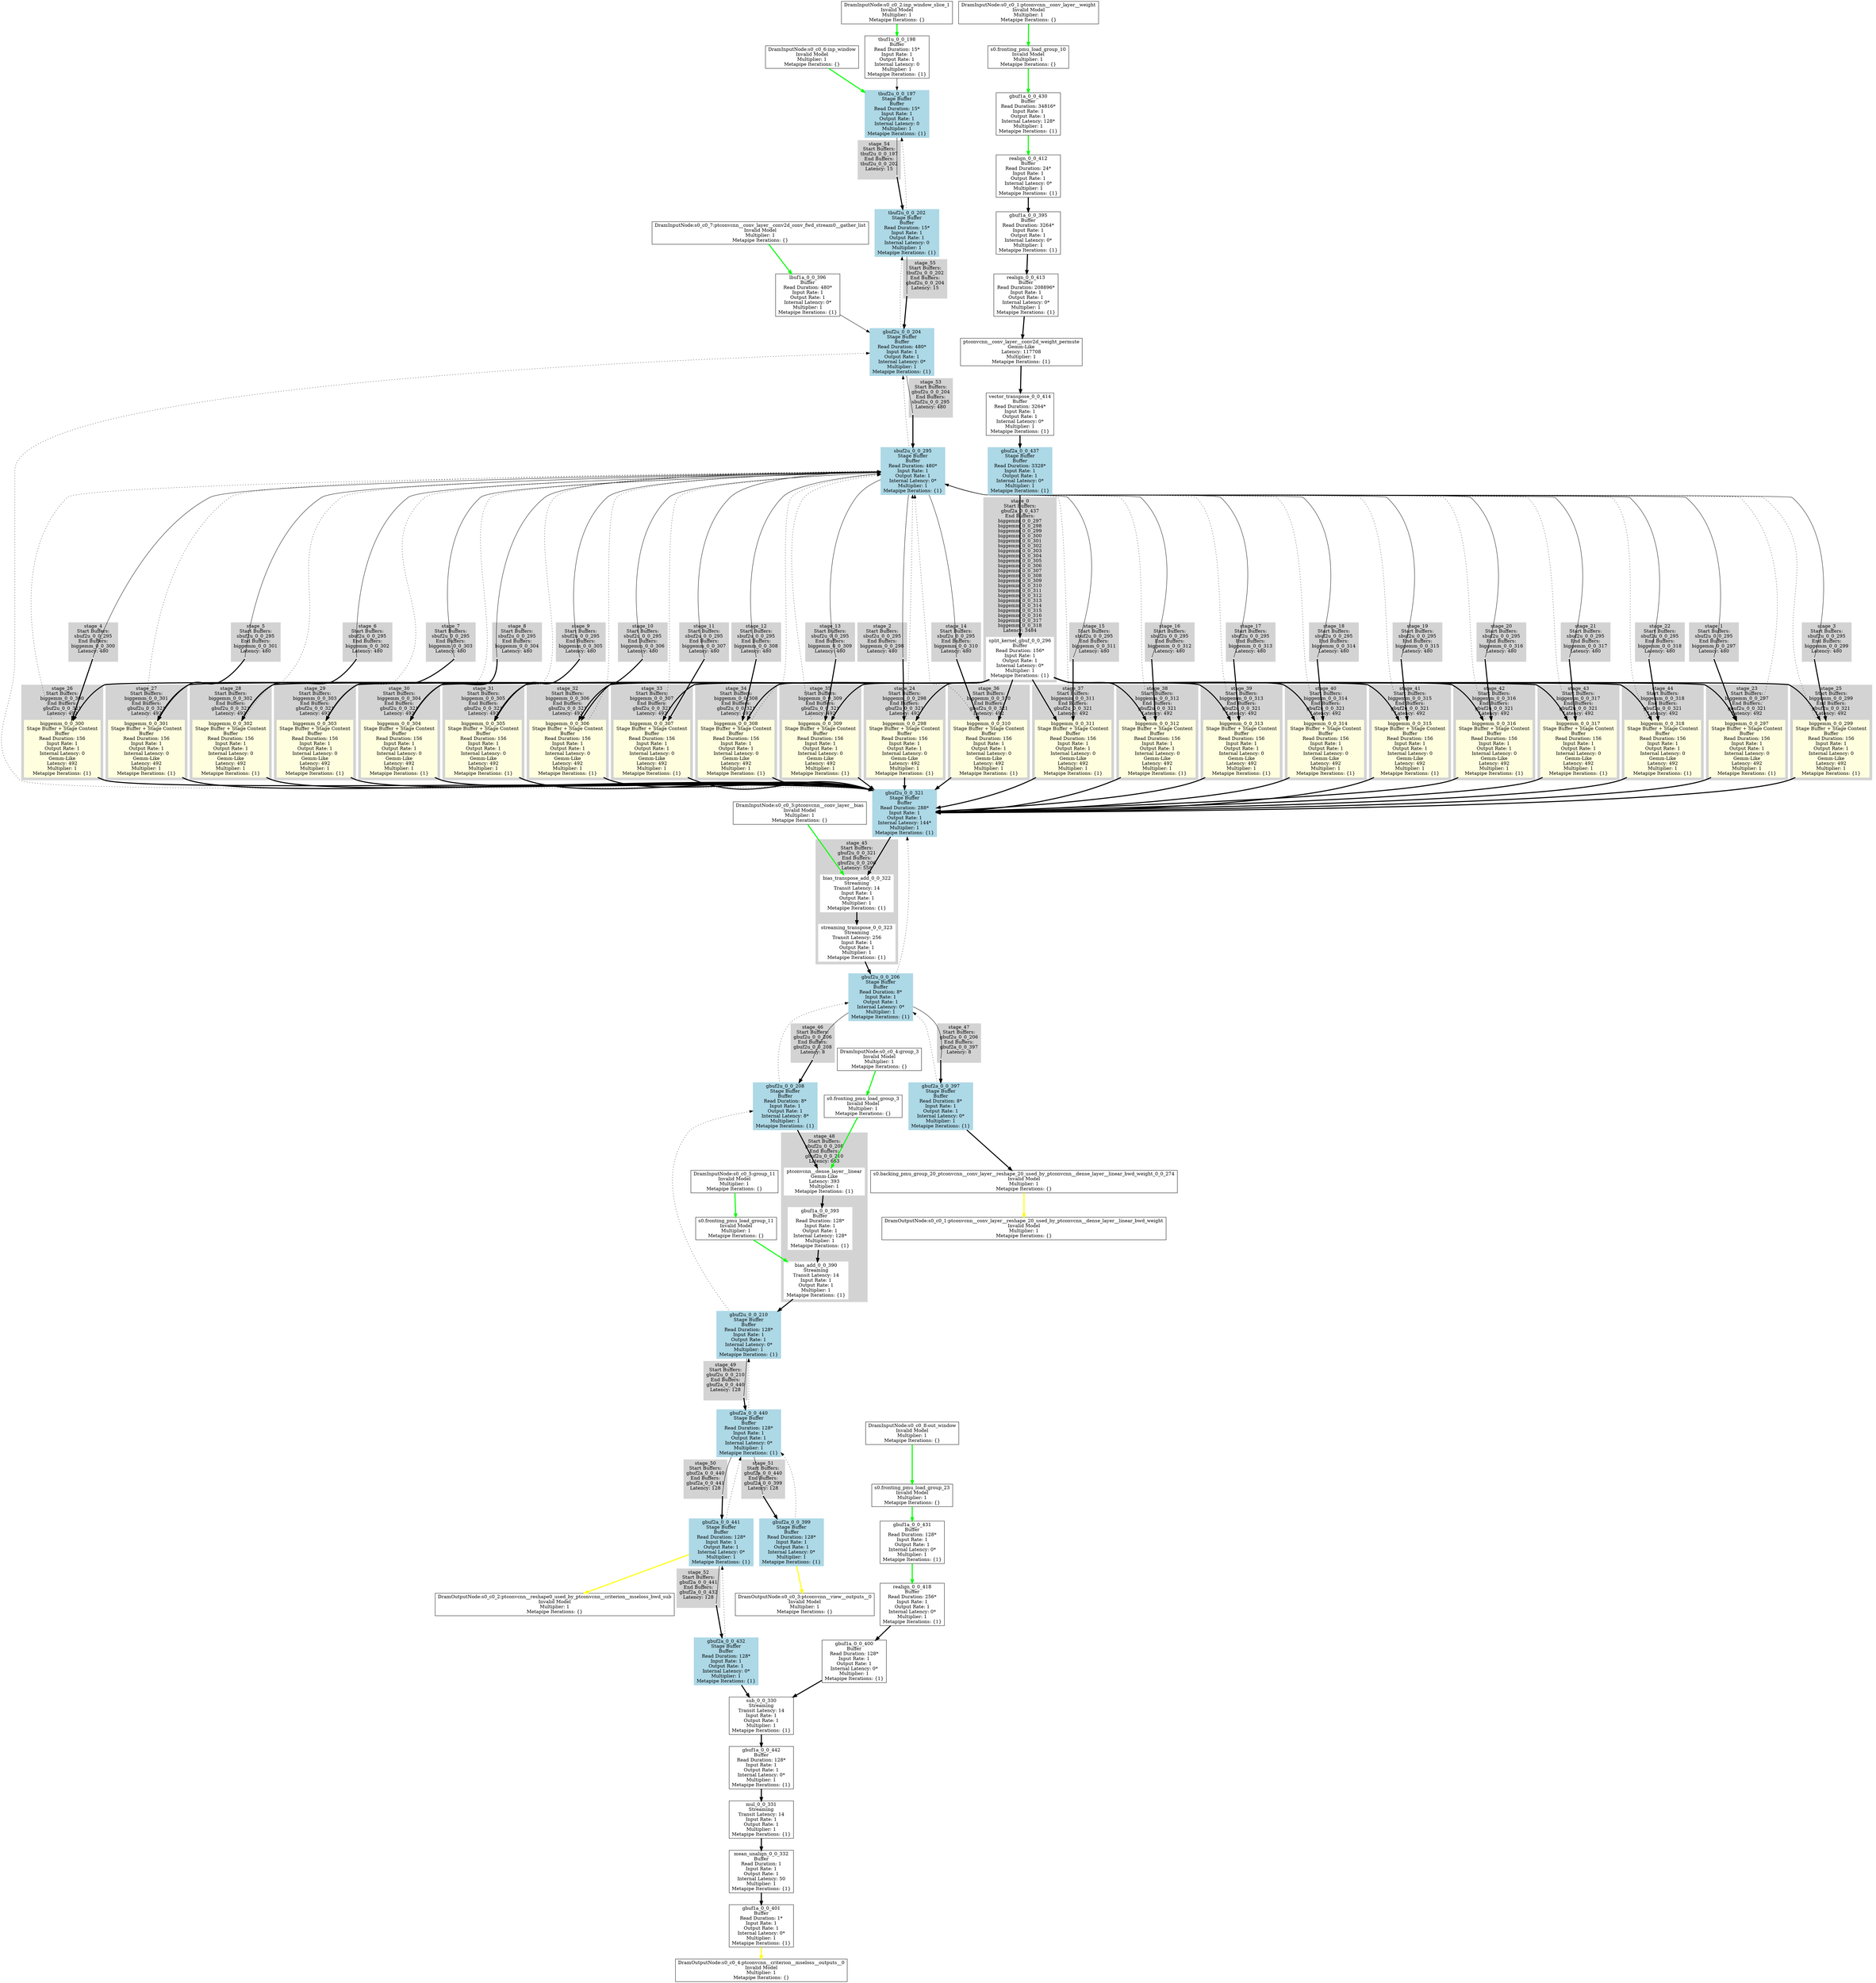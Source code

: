 digraph {
	node [shape=box]
	subgraph cluster_stage_0 {
		node [style=filled,color=white];
		style=filled;
		color=lightgrey;
		label = "stage_0&#xA;Start Buffers:&#xA;gbuf2a_0_0_437&#xA;End Buffers:&#xA;biggemm_0_0_297&#xA;biggemm_0_0_298&#xA;biggemm_0_0_299&#xA;biggemm_0_0_300&#xA;biggemm_0_0_301&#xA;biggemm_0_0_302&#xA;biggemm_0_0_303&#xA;biggemm_0_0_304&#xA;biggemm_0_0_305&#xA;biggemm_0_0_306&#xA;biggemm_0_0_307&#xA;biggemm_0_0_308&#xA;biggemm_0_0_309&#xA;biggemm_0_0_310&#xA;biggemm_0_0_311&#xA;biggemm_0_0_312&#xA;biggemm_0_0_313&#xA;biggemm_0_0_314&#xA;biggemm_0_0_315&#xA;biggemm_0_0_316&#xA;biggemm_0_0_317&#xA;biggemm_0_0_318&#xA;Latency: 3484";
		tooltip = "stage_0&#xA;Start Buffers:&#xA;gbuf2a_0_0_437&#xA;End Buffers:&#xA;biggemm_0_0_297&#xA;biggemm_0_0_298&#xA;biggemm_0_0_299&#xA;biggemm_0_0_300&#xA;biggemm_0_0_301&#xA;biggemm_0_0_302&#xA;biggemm_0_0_303&#xA;biggemm_0_0_304&#xA;biggemm_0_0_305&#xA;biggemm_0_0_306&#xA;biggemm_0_0_307&#xA;biggemm_0_0_308&#xA;biggemm_0_0_309&#xA;biggemm_0_0_310&#xA;biggemm_0_0_311&#xA;biggemm_0_0_312&#xA;biggemm_0_0_313&#xA;biggemm_0_0_314&#xA;biggemm_0_0_315&#xA;biggemm_0_0_316&#xA;biggemm_0_0_317&#xA;biggemm_0_0_318&#xA;Latency: 3484";
		7;
	}
	subgraph cluster_stage_1 {
		node [style=filled,color=white];
		style=filled;
		color=lightgrey;
		label = "stage_1&#xA;Start Buffers:&#xA;sbuf2u_0_0_295&#xA;End Buffers:&#xA;biggemm_0_0_297&#xA;Latency: 480";
		tooltip = "stage_1&#xA;Start Buffers:&#xA;sbuf2u_0_0_295&#xA;End Buffers:&#xA;biggemm_0_0_297&#xA;Latency: 480";
		75 [shape=point];
	}
	 "8"->"75" [arrowhead=none];
	subgraph cluster_stage_2 {
		node [style=filled,color=white];
		style=filled;
		color=lightgrey;
		label = "stage_2&#xA;Start Buffers:&#xA;sbuf2u_0_0_295&#xA;End Buffers:&#xA;biggemm_0_0_298&#xA;Latency: 480";
		tooltip = "stage_2&#xA;Start Buffers:&#xA;sbuf2u_0_0_295&#xA;End Buffers:&#xA;biggemm_0_0_298&#xA;Latency: 480";
		76 [shape=point];
	}
	 "8"->"76" [arrowhead=none];
	subgraph cluster_stage_3 {
		node [style=filled,color=white];
		style=filled;
		color=lightgrey;
		label = "stage_3&#xA;Start Buffers:&#xA;sbuf2u_0_0_295&#xA;End Buffers:&#xA;biggemm_0_0_299&#xA;Latency: 480";
		tooltip = "stage_3&#xA;Start Buffers:&#xA;sbuf2u_0_0_295&#xA;End Buffers:&#xA;biggemm_0_0_299&#xA;Latency: 480";
		77 [shape=point];
	}
	 "8"->"77" [arrowhead=none];
	subgraph cluster_stage_4 {
		node [style=filled,color=white];
		style=filled;
		color=lightgrey;
		label = "stage_4&#xA;Start Buffers:&#xA;sbuf2u_0_0_295&#xA;End Buffers:&#xA;biggemm_0_0_300&#xA;Latency: 480";
		tooltip = "stage_4&#xA;Start Buffers:&#xA;sbuf2u_0_0_295&#xA;End Buffers:&#xA;biggemm_0_0_300&#xA;Latency: 480";
		78 [shape=point];
	}
	 "8"->"78" [arrowhead=none];
	subgraph cluster_stage_5 {
		node [style=filled,color=white];
		style=filled;
		color=lightgrey;
		label = "stage_5&#xA;Start Buffers:&#xA;sbuf2u_0_0_295&#xA;End Buffers:&#xA;biggemm_0_0_301&#xA;Latency: 480";
		tooltip = "stage_5&#xA;Start Buffers:&#xA;sbuf2u_0_0_295&#xA;End Buffers:&#xA;biggemm_0_0_301&#xA;Latency: 480";
		79 [shape=point];
	}
	 "8"->"79" [arrowhead=none];
	subgraph cluster_stage_6 {
		node [style=filled,color=white];
		style=filled;
		color=lightgrey;
		label = "stage_6&#xA;Start Buffers:&#xA;sbuf2u_0_0_295&#xA;End Buffers:&#xA;biggemm_0_0_302&#xA;Latency: 480";
		tooltip = "stage_6&#xA;Start Buffers:&#xA;sbuf2u_0_0_295&#xA;End Buffers:&#xA;biggemm_0_0_302&#xA;Latency: 480";
		80 [shape=point];
	}
	 "8"->"80" [arrowhead=none];
	subgraph cluster_stage_7 {
		node [style=filled,color=white];
		style=filled;
		color=lightgrey;
		label = "stage_7&#xA;Start Buffers:&#xA;sbuf2u_0_0_295&#xA;End Buffers:&#xA;biggemm_0_0_303&#xA;Latency: 480";
		tooltip = "stage_7&#xA;Start Buffers:&#xA;sbuf2u_0_0_295&#xA;End Buffers:&#xA;biggemm_0_0_303&#xA;Latency: 480";
		81 [shape=point];
	}
	 "8"->"81" [arrowhead=none];
	subgraph cluster_stage_8 {
		node [style=filled,color=white];
		style=filled;
		color=lightgrey;
		label = "stage_8&#xA;Start Buffers:&#xA;sbuf2u_0_0_295&#xA;End Buffers:&#xA;biggemm_0_0_304&#xA;Latency: 480";
		tooltip = "stage_8&#xA;Start Buffers:&#xA;sbuf2u_0_0_295&#xA;End Buffers:&#xA;biggemm_0_0_304&#xA;Latency: 480";
		82 [shape=point];
	}
	 "8"->"82" [arrowhead=none];
	subgraph cluster_stage_9 {
		node [style=filled,color=white];
		style=filled;
		color=lightgrey;
		label = "stage_9&#xA;Start Buffers:&#xA;sbuf2u_0_0_295&#xA;End Buffers:&#xA;biggemm_0_0_305&#xA;Latency: 480";
		tooltip = "stage_9&#xA;Start Buffers:&#xA;sbuf2u_0_0_295&#xA;End Buffers:&#xA;biggemm_0_0_305&#xA;Latency: 480";
		83 [shape=point];
	}
	 "8"->"83" [arrowhead=none];
	subgraph cluster_stage_10 {
		node [style=filled,color=white];
		style=filled;
		color=lightgrey;
		label = "stage_10&#xA;Start Buffers:&#xA;sbuf2u_0_0_295&#xA;End Buffers:&#xA;biggemm_0_0_306&#xA;Latency: 480";
		tooltip = "stage_10&#xA;Start Buffers:&#xA;sbuf2u_0_0_295&#xA;End Buffers:&#xA;biggemm_0_0_306&#xA;Latency: 480";
		84 [shape=point];
	}
	 "8"->"84" [arrowhead=none];
	subgraph cluster_stage_11 {
		node [style=filled,color=white];
		style=filled;
		color=lightgrey;
		label = "stage_11&#xA;Start Buffers:&#xA;sbuf2u_0_0_295&#xA;End Buffers:&#xA;biggemm_0_0_307&#xA;Latency: 480";
		tooltip = "stage_11&#xA;Start Buffers:&#xA;sbuf2u_0_0_295&#xA;End Buffers:&#xA;biggemm_0_0_307&#xA;Latency: 480";
		85 [shape=point];
	}
	 "8"->"85" [arrowhead=none];
	subgraph cluster_stage_12 {
		node [style=filled,color=white];
		style=filled;
		color=lightgrey;
		label = "stage_12&#xA;Start Buffers:&#xA;sbuf2u_0_0_295&#xA;End Buffers:&#xA;biggemm_0_0_308&#xA;Latency: 480";
		tooltip = "stage_12&#xA;Start Buffers:&#xA;sbuf2u_0_0_295&#xA;End Buffers:&#xA;biggemm_0_0_308&#xA;Latency: 480";
		86 [shape=point];
	}
	 "8"->"86" [arrowhead=none];
	subgraph cluster_stage_13 {
		node [style=filled,color=white];
		style=filled;
		color=lightgrey;
		label = "stage_13&#xA;Start Buffers:&#xA;sbuf2u_0_0_295&#xA;End Buffers:&#xA;biggemm_0_0_309&#xA;Latency: 480";
		tooltip = "stage_13&#xA;Start Buffers:&#xA;sbuf2u_0_0_295&#xA;End Buffers:&#xA;biggemm_0_0_309&#xA;Latency: 480";
		87 [shape=point];
	}
	 "8"->"87" [arrowhead=none];
	subgraph cluster_stage_14 {
		node [style=filled,color=white];
		style=filled;
		color=lightgrey;
		label = "stage_14&#xA;Start Buffers:&#xA;sbuf2u_0_0_295&#xA;End Buffers:&#xA;biggemm_0_0_310&#xA;Latency: 480";
		tooltip = "stage_14&#xA;Start Buffers:&#xA;sbuf2u_0_0_295&#xA;End Buffers:&#xA;biggemm_0_0_310&#xA;Latency: 480";
		88 [shape=point];
	}
	 "8"->"88" [arrowhead=none];
	subgraph cluster_stage_15 {
		node [style=filled,color=white];
		style=filled;
		color=lightgrey;
		label = "stage_15&#xA;Start Buffers:&#xA;sbuf2u_0_0_295&#xA;End Buffers:&#xA;biggemm_0_0_311&#xA;Latency: 480";
		tooltip = "stage_15&#xA;Start Buffers:&#xA;sbuf2u_0_0_295&#xA;End Buffers:&#xA;biggemm_0_0_311&#xA;Latency: 480";
		89 [shape=point];
	}
	 "8"->"89" [arrowhead=none];
	subgraph cluster_stage_16 {
		node [style=filled,color=white];
		style=filled;
		color=lightgrey;
		label = "stage_16&#xA;Start Buffers:&#xA;sbuf2u_0_0_295&#xA;End Buffers:&#xA;biggemm_0_0_312&#xA;Latency: 480";
		tooltip = "stage_16&#xA;Start Buffers:&#xA;sbuf2u_0_0_295&#xA;End Buffers:&#xA;biggemm_0_0_312&#xA;Latency: 480";
		90 [shape=point];
	}
	 "8"->"90" [arrowhead=none];
	subgraph cluster_stage_17 {
		node [style=filled,color=white];
		style=filled;
		color=lightgrey;
		label = "stage_17&#xA;Start Buffers:&#xA;sbuf2u_0_0_295&#xA;End Buffers:&#xA;biggemm_0_0_313&#xA;Latency: 480";
		tooltip = "stage_17&#xA;Start Buffers:&#xA;sbuf2u_0_0_295&#xA;End Buffers:&#xA;biggemm_0_0_313&#xA;Latency: 480";
		91 [shape=point];
	}
	 "8"->"91" [arrowhead=none];
	subgraph cluster_stage_18 {
		node [style=filled,color=white];
		style=filled;
		color=lightgrey;
		label = "stage_18&#xA;Start Buffers:&#xA;sbuf2u_0_0_295&#xA;End Buffers:&#xA;biggemm_0_0_314&#xA;Latency: 480";
		tooltip = "stage_18&#xA;Start Buffers:&#xA;sbuf2u_0_0_295&#xA;End Buffers:&#xA;biggemm_0_0_314&#xA;Latency: 480";
		92 [shape=point];
	}
	 "8"->"92" [arrowhead=none];
	subgraph cluster_stage_19 {
		node [style=filled,color=white];
		style=filled;
		color=lightgrey;
		label = "stage_19&#xA;Start Buffers:&#xA;sbuf2u_0_0_295&#xA;End Buffers:&#xA;biggemm_0_0_315&#xA;Latency: 480";
		tooltip = "stage_19&#xA;Start Buffers:&#xA;sbuf2u_0_0_295&#xA;End Buffers:&#xA;biggemm_0_0_315&#xA;Latency: 480";
		93 [shape=point];
	}
	 "8"->"93" [arrowhead=none];
	subgraph cluster_stage_20 {
		node [style=filled,color=white];
		style=filled;
		color=lightgrey;
		label = "stage_20&#xA;Start Buffers:&#xA;sbuf2u_0_0_295&#xA;End Buffers:&#xA;biggemm_0_0_316&#xA;Latency: 480";
		tooltip = "stage_20&#xA;Start Buffers:&#xA;sbuf2u_0_0_295&#xA;End Buffers:&#xA;biggemm_0_0_316&#xA;Latency: 480";
		94 [shape=point];
	}
	 "8"->"94" [arrowhead=none];
	subgraph cluster_stage_21 {
		node [style=filled,color=white];
		style=filled;
		color=lightgrey;
		label = "stage_21&#xA;Start Buffers:&#xA;sbuf2u_0_0_295&#xA;End Buffers:&#xA;biggemm_0_0_317&#xA;Latency: 480";
		tooltip = "stage_21&#xA;Start Buffers:&#xA;sbuf2u_0_0_295&#xA;End Buffers:&#xA;biggemm_0_0_317&#xA;Latency: 480";
		95 [shape=point];
	}
	 "8"->"95" [arrowhead=none];
	subgraph cluster_stage_22 {
		node [style=filled,color=white];
		style=filled;
		color=lightgrey;
		label = "stage_22&#xA;Start Buffers:&#xA;sbuf2u_0_0_295&#xA;End Buffers:&#xA;biggemm_0_0_318&#xA;Latency: 480";
		tooltip = "stage_22&#xA;Start Buffers:&#xA;sbuf2u_0_0_295&#xA;End Buffers:&#xA;biggemm_0_0_318&#xA;Latency: 480";
		96 [shape=point];
	}
	 "8"->"96" [arrowhead=none];
	subgraph cluster_stage_23 {
		node [style=filled,color=white];
		style=filled;
		color=lightgrey;
		label = "stage_23&#xA;Start Buffers:&#xA;biggemm_0_0_297&#xA;End Buffers:&#xA;gbuf2u_0_0_321&#xA;Latency: 492";
		tooltip = "stage_23&#xA;Start Buffers:&#xA;biggemm_0_0_297&#xA;End Buffers:&#xA;gbuf2u_0_0_321&#xA;Latency: 492";
		9;
	}
	subgraph cluster_stage_24 {
		node [style=filled,color=white];
		style=filled;
		color=lightgrey;
		label = "stage_24&#xA;Start Buffers:&#xA;biggemm_0_0_298&#xA;End Buffers:&#xA;gbuf2u_0_0_321&#xA;Latency: 492";
		tooltip = "stage_24&#xA;Start Buffers:&#xA;biggemm_0_0_298&#xA;End Buffers:&#xA;gbuf2u_0_0_321&#xA;Latency: 492";
		10;
	}
	subgraph cluster_stage_25 {
		node [style=filled,color=white];
		style=filled;
		color=lightgrey;
		label = "stage_25&#xA;Start Buffers:&#xA;biggemm_0_0_299&#xA;End Buffers:&#xA;gbuf2u_0_0_321&#xA;Latency: 492";
		tooltip = "stage_25&#xA;Start Buffers:&#xA;biggemm_0_0_299&#xA;End Buffers:&#xA;gbuf2u_0_0_321&#xA;Latency: 492";
		11;
	}
	subgraph cluster_stage_26 {
		node [style=filled,color=white];
		style=filled;
		color=lightgrey;
		label = "stage_26&#xA;Start Buffers:&#xA;biggemm_0_0_300&#xA;End Buffers:&#xA;gbuf2u_0_0_321&#xA;Latency: 492";
		tooltip = "stage_26&#xA;Start Buffers:&#xA;biggemm_0_0_300&#xA;End Buffers:&#xA;gbuf2u_0_0_321&#xA;Latency: 492";
		12;
	}
	subgraph cluster_stage_27 {
		node [style=filled,color=white];
		style=filled;
		color=lightgrey;
		label = "stage_27&#xA;Start Buffers:&#xA;biggemm_0_0_301&#xA;End Buffers:&#xA;gbuf2u_0_0_321&#xA;Latency: 492";
		tooltip = "stage_27&#xA;Start Buffers:&#xA;biggemm_0_0_301&#xA;End Buffers:&#xA;gbuf2u_0_0_321&#xA;Latency: 492";
		13;
	}
	subgraph cluster_stage_28 {
		node [style=filled,color=white];
		style=filled;
		color=lightgrey;
		label = "stage_28&#xA;Start Buffers:&#xA;biggemm_0_0_302&#xA;End Buffers:&#xA;gbuf2u_0_0_321&#xA;Latency: 492";
		tooltip = "stage_28&#xA;Start Buffers:&#xA;biggemm_0_0_302&#xA;End Buffers:&#xA;gbuf2u_0_0_321&#xA;Latency: 492";
		14;
	}
	subgraph cluster_stage_29 {
		node [style=filled,color=white];
		style=filled;
		color=lightgrey;
		label = "stage_29&#xA;Start Buffers:&#xA;biggemm_0_0_303&#xA;End Buffers:&#xA;gbuf2u_0_0_321&#xA;Latency: 492";
		tooltip = "stage_29&#xA;Start Buffers:&#xA;biggemm_0_0_303&#xA;End Buffers:&#xA;gbuf2u_0_0_321&#xA;Latency: 492";
		15;
	}
	subgraph cluster_stage_30 {
		node [style=filled,color=white];
		style=filled;
		color=lightgrey;
		label = "stage_30&#xA;Start Buffers:&#xA;biggemm_0_0_304&#xA;End Buffers:&#xA;gbuf2u_0_0_321&#xA;Latency: 492";
		tooltip = "stage_30&#xA;Start Buffers:&#xA;biggemm_0_0_304&#xA;End Buffers:&#xA;gbuf2u_0_0_321&#xA;Latency: 492";
		16;
	}
	subgraph cluster_stage_31 {
		node [style=filled,color=white];
		style=filled;
		color=lightgrey;
		label = "stage_31&#xA;Start Buffers:&#xA;biggemm_0_0_305&#xA;End Buffers:&#xA;gbuf2u_0_0_321&#xA;Latency: 492";
		tooltip = "stage_31&#xA;Start Buffers:&#xA;biggemm_0_0_305&#xA;End Buffers:&#xA;gbuf2u_0_0_321&#xA;Latency: 492";
		17;
	}
	subgraph cluster_stage_32 {
		node [style=filled,color=white];
		style=filled;
		color=lightgrey;
		label = "stage_32&#xA;Start Buffers:&#xA;biggemm_0_0_306&#xA;End Buffers:&#xA;gbuf2u_0_0_321&#xA;Latency: 492";
		tooltip = "stage_32&#xA;Start Buffers:&#xA;biggemm_0_0_306&#xA;End Buffers:&#xA;gbuf2u_0_0_321&#xA;Latency: 492";
		18;
	}
	subgraph cluster_stage_33 {
		node [style=filled,color=white];
		style=filled;
		color=lightgrey;
		label = "stage_33&#xA;Start Buffers:&#xA;biggemm_0_0_307&#xA;End Buffers:&#xA;gbuf2u_0_0_321&#xA;Latency: 492";
		tooltip = "stage_33&#xA;Start Buffers:&#xA;biggemm_0_0_307&#xA;End Buffers:&#xA;gbuf2u_0_0_321&#xA;Latency: 492";
		19;
	}
	subgraph cluster_stage_34 {
		node [style=filled,color=white];
		style=filled;
		color=lightgrey;
		label = "stage_34&#xA;Start Buffers:&#xA;biggemm_0_0_308&#xA;End Buffers:&#xA;gbuf2u_0_0_321&#xA;Latency: 492";
		tooltip = "stage_34&#xA;Start Buffers:&#xA;biggemm_0_0_308&#xA;End Buffers:&#xA;gbuf2u_0_0_321&#xA;Latency: 492";
		20;
	}
	subgraph cluster_stage_35 {
		node [style=filled,color=white];
		style=filled;
		color=lightgrey;
		label = "stage_35&#xA;Start Buffers:&#xA;biggemm_0_0_309&#xA;End Buffers:&#xA;gbuf2u_0_0_321&#xA;Latency: 492";
		tooltip = "stage_35&#xA;Start Buffers:&#xA;biggemm_0_0_309&#xA;End Buffers:&#xA;gbuf2u_0_0_321&#xA;Latency: 492";
		21;
	}
	subgraph cluster_stage_36 {
		node [style=filled,color=white];
		style=filled;
		color=lightgrey;
		label = "stage_36&#xA;Start Buffers:&#xA;biggemm_0_0_310&#xA;End Buffers:&#xA;gbuf2u_0_0_321&#xA;Latency: 492";
		tooltip = "stage_36&#xA;Start Buffers:&#xA;biggemm_0_0_310&#xA;End Buffers:&#xA;gbuf2u_0_0_321&#xA;Latency: 492";
		22;
	}
	subgraph cluster_stage_37 {
		node [style=filled,color=white];
		style=filled;
		color=lightgrey;
		label = "stage_37&#xA;Start Buffers:&#xA;biggemm_0_0_311&#xA;End Buffers:&#xA;gbuf2u_0_0_321&#xA;Latency: 492";
		tooltip = "stage_37&#xA;Start Buffers:&#xA;biggemm_0_0_311&#xA;End Buffers:&#xA;gbuf2u_0_0_321&#xA;Latency: 492";
		23;
	}
	subgraph cluster_stage_38 {
		node [style=filled,color=white];
		style=filled;
		color=lightgrey;
		label = "stage_38&#xA;Start Buffers:&#xA;biggemm_0_0_312&#xA;End Buffers:&#xA;gbuf2u_0_0_321&#xA;Latency: 492";
		tooltip = "stage_38&#xA;Start Buffers:&#xA;biggemm_0_0_312&#xA;End Buffers:&#xA;gbuf2u_0_0_321&#xA;Latency: 492";
		24;
	}
	subgraph cluster_stage_39 {
		node [style=filled,color=white];
		style=filled;
		color=lightgrey;
		label = "stage_39&#xA;Start Buffers:&#xA;biggemm_0_0_313&#xA;End Buffers:&#xA;gbuf2u_0_0_321&#xA;Latency: 492";
		tooltip = "stage_39&#xA;Start Buffers:&#xA;biggemm_0_0_313&#xA;End Buffers:&#xA;gbuf2u_0_0_321&#xA;Latency: 492";
		25;
	}
	subgraph cluster_stage_40 {
		node [style=filled,color=white];
		style=filled;
		color=lightgrey;
		label = "stage_40&#xA;Start Buffers:&#xA;biggemm_0_0_314&#xA;End Buffers:&#xA;gbuf2u_0_0_321&#xA;Latency: 492";
		tooltip = "stage_40&#xA;Start Buffers:&#xA;biggemm_0_0_314&#xA;End Buffers:&#xA;gbuf2u_0_0_321&#xA;Latency: 492";
		26;
	}
	subgraph cluster_stage_41 {
		node [style=filled,color=white];
		style=filled;
		color=lightgrey;
		label = "stage_41&#xA;Start Buffers:&#xA;biggemm_0_0_315&#xA;End Buffers:&#xA;gbuf2u_0_0_321&#xA;Latency: 492";
		tooltip = "stage_41&#xA;Start Buffers:&#xA;biggemm_0_0_315&#xA;End Buffers:&#xA;gbuf2u_0_0_321&#xA;Latency: 492";
		27;
	}
	subgraph cluster_stage_42 {
		node [style=filled,color=white];
		style=filled;
		color=lightgrey;
		label = "stage_42&#xA;Start Buffers:&#xA;biggemm_0_0_316&#xA;End Buffers:&#xA;gbuf2u_0_0_321&#xA;Latency: 492";
		tooltip = "stage_42&#xA;Start Buffers:&#xA;biggemm_0_0_316&#xA;End Buffers:&#xA;gbuf2u_0_0_321&#xA;Latency: 492";
		28;
	}
	subgraph cluster_stage_43 {
		node [style=filled,color=white];
		style=filled;
		color=lightgrey;
		label = "stage_43&#xA;Start Buffers:&#xA;biggemm_0_0_317&#xA;End Buffers:&#xA;gbuf2u_0_0_321&#xA;Latency: 492";
		tooltip = "stage_43&#xA;Start Buffers:&#xA;biggemm_0_0_317&#xA;End Buffers:&#xA;gbuf2u_0_0_321&#xA;Latency: 492";
		29;
	}
	subgraph cluster_stage_44 {
		node [style=filled,color=white];
		style=filled;
		color=lightgrey;
		label = "stage_44&#xA;Start Buffers:&#xA;biggemm_0_0_318&#xA;End Buffers:&#xA;gbuf2u_0_0_321&#xA;Latency: 492";
		tooltip = "stage_44&#xA;Start Buffers:&#xA;biggemm_0_0_318&#xA;End Buffers:&#xA;gbuf2u_0_0_321&#xA;Latency: 492";
		30;
	}
	subgraph cluster_stage_45 {
		node [style=filled,color=white];
		style=filled;
		color=lightgrey;
		label = "stage_45&#xA;Start Buffers:&#xA;gbuf2u_0_0_321&#xA;End Buffers:&#xA;gbuf2u_0_0_206&#xA;Latency: 558";
		tooltip = "stage_45&#xA;Start Buffers:&#xA;gbuf2u_0_0_321&#xA;End Buffers:&#xA;gbuf2u_0_0_206&#xA;Latency: 558";
		33;
		32;
	}
	subgraph cluster_stage_46 {
		node [style=filled,color=white];
		style=filled;
		color=lightgrey;
		label = "stage_46&#xA;Start Buffers:&#xA;gbuf2u_0_0_206&#xA;End Buffers:&#xA;gbuf2u_0_0_208&#xA;Latency: 8";
		tooltip = "stage_46&#xA;Start Buffers:&#xA;gbuf2u_0_0_206&#xA;End Buffers:&#xA;gbuf2u_0_0_208&#xA;Latency: 8";
		97 [shape=point];
	}
	 "34"->"97" [arrowhead=none];
	subgraph cluster_stage_47 {
		node [style=filled,color=white];
		style=filled;
		color=lightgrey;
		label = "stage_47&#xA;Start Buffers:&#xA;gbuf2u_0_0_206&#xA;End Buffers:&#xA;gbuf2a_0_0_397&#xA;Latency: 8";
		tooltip = "stage_47&#xA;Start Buffers:&#xA;gbuf2u_0_0_206&#xA;End Buffers:&#xA;gbuf2a_0_0_397&#xA;Latency: 8";
		98 [shape=point];
	}
	 "34"->"98" [arrowhead=none];
	subgraph cluster_stage_48 {
		node [style=filled,color=white];
		style=filled;
		color=lightgrey;
		label = "stage_48&#xA;Start Buffers:&#xA;gbuf2u_0_0_208&#xA;End Buffers:&#xA;gbuf2u_0_0_210&#xA;Latency: 663";
		tooltip = "stage_48&#xA;Start Buffers:&#xA;gbuf2u_0_0_208&#xA;End Buffers:&#xA;gbuf2u_0_0_210&#xA;Latency: 663";
		39;
		38;
		37;
	}
	subgraph cluster_stage_49 {
		node [style=filled,color=white];
		style=filled;
		color=lightgrey;
		label = "stage_49&#xA;Start Buffers:&#xA;gbuf2u_0_0_210&#xA;End Buffers:&#xA;gbuf2a_0_0_440&#xA;Latency: 128";
		tooltip = "stage_49&#xA;Start Buffers:&#xA;gbuf2u_0_0_210&#xA;End Buffers:&#xA;gbuf2a_0_0_440&#xA;Latency: 128";
		99 [shape=point];
	}
	 "40"->"99" [arrowhead=none];
	subgraph cluster_stage_50 {
		node [style=filled,color=white];
		style=filled;
		color=lightgrey;
		label = "stage_50&#xA;Start Buffers:&#xA;gbuf2a_0_0_440&#xA;End Buffers:&#xA;gbuf2a_0_0_441&#xA;Latency: 128";
		tooltip = "stage_50&#xA;Start Buffers:&#xA;gbuf2a_0_0_440&#xA;End Buffers:&#xA;gbuf2a_0_0_441&#xA;Latency: 128";
		100 [shape=point];
	}
	 "41"->"100" [arrowhead=none];
	subgraph cluster_stage_51 {
		node [style=filled,color=white];
		style=filled;
		color=lightgrey;
		label = "stage_51&#xA;Start Buffers:&#xA;gbuf2a_0_0_440&#xA;End Buffers:&#xA;gbuf2a_0_0_399&#xA;Latency: 128";
		tooltip = "stage_51&#xA;Start Buffers:&#xA;gbuf2a_0_0_440&#xA;End Buffers:&#xA;gbuf2a_0_0_399&#xA;Latency: 128";
		101 [shape=point];
	}
	 "41"->"101" [arrowhead=none];
	subgraph cluster_stage_52 {
		node [style=filled,color=white];
		style=filled;
		color=lightgrey;
		label = "stage_52&#xA;Start Buffers:&#xA;gbuf2a_0_0_441&#xA;End Buffers:&#xA;gbuf2a_0_0_432&#xA;Latency: 128";
		tooltip = "stage_52&#xA;Start Buffers:&#xA;gbuf2a_0_0_441&#xA;End Buffers:&#xA;gbuf2a_0_0_432&#xA;Latency: 128";
		102 [shape=point];
	}
	 "42"->"102" [arrowhead=none];
	subgraph cluster_stage_53 {
		node [style=filled,color=white];
		style=filled;
		color=lightgrey;
		label = "stage_53&#xA;Start Buffers:&#xA;gbuf2u_0_0_204&#xA;End Buffers:&#xA;sbuf2u_0_0_295&#xA;Latency: 480";
		tooltip = "stage_53&#xA;Start Buffers:&#xA;gbuf2u_0_0_204&#xA;End Buffers:&#xA;sbuf2u_0_0_295&#xA;Latency: 480";
		103 [shape=point];
	}
	 "57"->"103" [arrowhead=none];
	subgraph cluster_stage_54 {
		node [style=filled,color=white];
		style=filled;
		color=lightgrey;
		label = "stage_54&#xA;Start Buffers:&#xA;tbuf2u_0_0_197&#xA;End Buffers:&#xA;tbuf2u_0_0_202&#xA;Latency: 15";
		tooltip = "stage_54&#xA;Start Buffers:&#xA;tbuf2u_0_0_197&#xA;End Buffers:&#xA;tbuf2u_0_0_202&#xA;Latency: 15";
		104 [shape=point];
	}
	 "59"->"104" [arrowhead=none];
	subgraph cluster_stage_55 {
		node [style=filled,color=white];
		style=filled;
		color=lightgrey;
		label = "stage_55&#xA;Start Buffers:&#xA;tbuf2u_0_0_202&#xA;End Buffers:&#xA;gbuf2u_0_0_204&#xA;Latency: 15";
		tooltip = "stage_55&#xA;Start Buffers:&#xA;tbuf2u_0_0_202&#xA;End Buffers:&#xA;gbuf2u_0_0_204&#xA;Latency: 15";
		105 [shape=point];
	}
	 "60"->"105" [arrowhead=none];
	"0" [label= "gbuf1a_0_0_430&#xA;Buffer&#xA;Read Duration: 34816*&#xA;Input Rate: 1&#xA;Output Rate: 1&#xA;Internal Latency: 128*&#xA;Multiplier: 1&#xA;Metapipe Iterations: {1}", tooltip= "gbuf1a_0_0_430&#xA;Buffer&#xA;Read Duration: 34816*&#xA;Input Rate: 1&#xA;Output Rate: 1&#xA;Internal Latency: 128*&#xA;Multiplier: 1&#xA;Metapipe Iterations: {1}"];
	 "62"->"0" [color=green, penwidth=3 , tooltip="InitGroup/vector"];
	"1" [label= "realign_0_0_412&#xA;Buffer&#xA;Read Duration: 24*&#xA;Input Rate: 1&#xA;Output Rate: 1&#xA;Internal Latency: 0*&#xA;Multiplier: 1&#xA;Metapipe Iterations: {1}", tooltip= "realign_0_0_412&#xA;Buffer&#xA;Read Duration: 24*&#xA;Input Rate: 1&#xA;Output Rate: 1&#xA;Internal Latency: 0*&#xA;Multiplier: 1&#xA;Metapipe Iterations: {1}"];
	 "0"->"1" [color=green, penwidth=3 , tooltip="InitGroup/vector Iters: {1}"];
	"2" [label= "gbuf1a_0_0_395&#xA;Buffer&#xA;Read Duration: 3264*&#xA;Input Rate: 1&#xA;Output Rate: 1&#xA;Internal Latency: 0*&#xA;Multiplier: 1&#xA;Metapipe Iterations: {1}", tooltip= "gbuf1a_0_0_395&#xA;Buffer&#xA;Read Duration: 3264*&#xA;Input Rate: 1&#xA;Output Rate: 1&#xA;Internal Latency: 0*&#xA;Multiplier: 1&#xA;Metapipe Iterations: {1}"];
	 "1"->"2" [color=black, penwidth=3 , tooltip="ExecGroup/vector Iters: {1}"];
	"3" [label= "realign_0_0_413&#xA;Buffer&#xA;Read Duration: 208896*&#xA;Input Rate: 1&#xA;Output Rate: 1&#xA;Internal Latency: 0*&#xA;Multiplier: 1&#xA;Metapipe Iterations: {1}", tooltip= "realign_0_0_413&#xA;Buffer&#xA;Read Duration: 208896*&#xA;Input Rate: 1&#xA;Output Rate: 1&#xA;Internal Latency: 0*&#xA;Multiplier: 1&#xA;Metapipe Iterations: {1}"];
	 "2"->"3" [color=black, penwidth=3 , tooltip="ExecGroup/vector Iters: {1}"];
	"4" [label= "ptconvcnn__conv_layer__conv2d_weight_permute&#xA;Gemm-Like&#xA;Latency: 117708&#xA;Multiplier: 1&#xA;Metapipe Iterations: {1}", tooltip= "ptconvcnn__conv_layer__conv2d_weight_permute&#xA;Gemm-Like&#xA;Latency: 117708&#xA;Multiplier: 1&#xA;Metapipe Iterations: {1}"];
	 "3"->"4" [color=black, penwidth=3 , tooltip="ExecGroup/vector Iters: {1}"];
	"5" [label= "vector_transpose_0_0_414&#xA;Buffer&#xA;Read Duration: 3264*&#xA;Input Rate: 1&#xA;Output Rate: 1&#xA;Internal Latency: 0*&#xA;Multiplier: 1&#xA;Metapipe Iterations: {1}", tooltip= "vector_transpose_0_0_414&#xA;Buffer&#xA;Read Duration: 3264*&#xA;Input Rate: 1&#xA;Output Rate: 1&#xA;Internal Latency: 0*&#xA;Multiplier: 1&#xA;Metapipe Iterations: {1}"];
	 "4"->"5" [color=black, penwidth=3 , tooltip="ExecGroup/vector Iters: {1}"];
	"6" [label= "gbuf2a_0_0_437&#xA;Stage Buffer&#xA;Buffer&#xA;Read Duration: 3328*&#xA;Input Rate: 1&#xA;Output Rate: 1&#xA;Internal Latency: 0*&#xA;Multiplier: 1&#xA;Metapipe Iterations: {1}",style=filled,color=lightblue, tooltip= "gbuf2a_0_0_437&#xA;Stage Buffer&#xA;Buffer&#xA;Read Duration: 3328*&#xA;Input Rate: 1&#xA;Output Rate: 1&#xA;Internal Latency: 0*&#xA;Multiplier: 1&#xA;Metapipe Iterations: {1}"];
	 "5"->"6" [color=black, penwidth=3 , tooltip="ExecGroup/vector Iters: {1}"];
	"7" [label= "split_kernel_gbuf_0_0_296&#xA;Buffer&#xA;Read Duration: 156*&#xA;Input Rate: 1&#xA;Output Rate: 1&#xA;Internal Latency: 0*&#xA;Multiplier: 1&#xA;Metapipe Iterations: {1}", tooltip= "split_kernel_gbuf_0_0_296&#xA;Buffer&#xA;Read Duration: 156*&#xA;Input Rate: 1&#xA;Output Rate: 1&#xA;Internal Latency: 0*&#xA;Multiplier: 1&#xA;Metapipe Iterations: {1}"];
	 "6"->"7" [color=black, penwidth=3 , tooltip="ExecGroup/vector Iters: {1}"];
	"8" [label= "sbuf2u_0_0_295&#xA;Stage Buffer&#xA;Buffer&#xA;Read Duration: 480*&#xA;Input Rate: 1&#xA;Output Rate: 1&#xA;Internal Latency: 0*&#xA;Multiplier: 1&#xA;Metapipe Iterations: {1}",style=filled,color=lightblue, tooltip= "sbuf2u_0_0_295&#xA;Stage Buffer&#xA;Buffer&#xA;Read Duration: 480*&#xA;Input Rate: 1&#xA;Output Rate: 1&#xA;Internal Latency: 0*&#xA;Multiplier: 1&#xA;Metapipe Iterations: {1}"];
	 "103"->"8" [color=black, penwidth=3 , tooltip="ExecGroup/vector Iters: {1}"];
	 "57"->"8" [style=dotted, dir=back];
	"9" [label= "biggemm_0_0_297&#xA;Stage Buffer + Stage Content&#xA;Buffer&#xA;Read Duration: 156&#xA;Input Rate: 1&#xA;Output Rate: 1&#xA;Internal Latency: 0&#xA;Gemm-Like&#xA;Latency: 492&#xA;Multiplier: 1&#xA;Metapipe Iterations: {1}",style=filled,color=lightyellow, tooltip= "biggemm_0_0_297&#xA;Stage Buffer + Stage Content&#xA;Buffer&#xA;Read Duration: 156&#xA;Input Rate: 1&#xA;Output Rate: 1&#xA;Internal Latency: 0&#xA;Gemm-Like&#xA;Latency: 492&#xA;Multiplier: 1&#xA;Metapipe Iterations: {1}"];
	 "75"->"9" [color=black, penwidth=3 , tooltip="ExecGroup/vector Iters: {1}"];
	 "7"->"9" [color=black, penwidth=3 , tooltip="ExecGroup/vector Iters: {1}"];
	 "8"->"9" [style=dotted, dir=back];
	"10" [label= "biggemm_0_0_298&#xA;Stage Buffer + Stage Content&#xA;Buffer&#xA;Read Duration: 156&#xA;Input Rate: 1&#xA;Output Rate: 1&#xA;Internal Latency: 0&#xA;Gemm-Like&#xA;Latency: 492&#xA;Multiplier: 1&#xA;Metapipe Iterations: {1}",style=filled,color=lightyellow, tooltip= "biggemm_0_0_298&#xA;Stage Buffer + Stage Content&#xA;Buffer&#xA;Read Duration: 156&#xA;Input Rate: 1&#xA;Output Rate: 1&#xA;Internal Latency: 0&#xA;Gemm-Like&#xA;Latency: 492&#xA;Multiplier: 1&#xA;Metapipe Iterations: {1}"];
	 "76"->"10" [color=black, penwidth=3 , tooltip="ExecGroup/vector Iters: {1}"];
	 "7"->"10" [color=black, penwidth=3 , tooltip="ExecGroup/vector Iters: {1}"];
	 "8"->"10" [style=dotted, dir=back];
	"11" [label= "biggemm_0_0_299&#xA;Stage Buffer + Stage Content&#xA;Buffer&#xA;Read Duration: 156&#xA;Input Rate: 1&#xA;Output Rate: 1&#xA;Internal Latency: 0&#xA;Gemm-Like&#xA;Latency: 492&#xA;Multiplier: 1&#xA;Metapipe Iterations: {1}",style=filled,color=lightyellow, tooltip= "biggemm_0_0_299&#xA;Stage Buffer + Stage Content&#xA;Buffer&#xA;Read Duration: 156&#xA;Input Rate: 1&#xA;Output Rate: 1&#xA;Internal Latency: 0&#xA;Gemm-Like&#xA;Latency: 492&#xA;Multiplier: 1&#xA;Metapipe Iterations: {1}"];
	 "77"->"11" [color=black, penwidth=3 , tooltip="ExecGroup/vector Iters: {1}"];
	 "7"->"11" [color=black, penwidth=3 , tooltip="ExecGroup/vector Iters: {1}"];
	 "8"->"11" [style=dotted, dir=back];
	"12" [label= "biggemm_0_0_300&#xA;Stage Buffer + Stage Content&#xA;Buffer&#xA;Read Duration: 156&#xA;Input Rate: 1&#xA;Output Rate: 1&#xA;Internal Latency: 0&#xA;Gemm-Like&#xA;Latency: 492&#xA;Multiplier: 1&#xA;Metapipe Iterations: {1}",style=filled,color=lightyellow, tooltip= "biggemm_0_0_300&#xA;Stage Buffer + Stage Content&#xA;Buffer&#xA;Read Duration: 156&#xA;Input Rate: 1&#xA;Output Rate: 1&#xA;Internal Latency: 0&#xA;Gemm-Like&#xA;Latency: 492&#xA;Multiplier: 1&#xA;Metapipe Iterations: {1}"];
	 "78"->"12" [color=black, penwidth=3 , tooltip="ExecGroup/vector Iters: {1}"];
	 "7"->"12" [color=black, penwidth=3 , tooltip="ExecGroup/vector Iters: {1}"];
	 "8"->"12" [style=dotted, dir=back];
	"13" [label= "biggemm_0_0_301&#xA;Stage Buffer + Stage Content&#xA;Buffer&#xA;Read Duration: 156&#xA;Input Rate: 1&#xA;Output Rate: 1&#xA;Internal Latency: 0&#xA;Gemm-Like&#xA;Latency: 492&#xA;Multiplier: 1&#xA;Metapipe Iterations: {1}",style=filled,color=lightyellow, tooltip= "biggemm_0_0_301&#xA;Stage Buffer + Stage Content&#xA;Buffer&#xA;Read Duration: 156&#xA;Input Rate: 1&#xA;Output Rate: 1&#xA;Internal Latency: 0&#xA;Gemm-Like&#xA;Latency: 492&#xA;Multiplier: 1&#xA;Metapipe Iterations: {1}"];
	 "79"->"13" [color=black, penwidth=3 , tooltip="ExecGroup/vector Iters: {1}"];
	 "7"->"13" [color=black, penwidth=3 , tooltip="ExecGroup/vector Iters: {1}"];
	 "8"->"13" [style=dotted, dir=back];
	"14" [label= "biggemm_0_0_302&#xA;Stage Buffer + Stage Content&#xA;Buffer&#xA;Read Duration: 156&#xA;Input Rate: 1&#xA;Output Rate: 1&#xA;Internal Latency: 0&#xA;Gemm-Like&#xA;Latency: 492&#xA;Multiplier: 1&#xA;Metapipe Iterations: {1}",style=filled,color=lightyellow, tooltip= "biggemm_0_0_302&#xA;Stage Buffer + Stage Content&#xA;Buffer&#xA;Read Duration: 156&#xA;Input Rate: 1&#xA;Output Rate: 1&#xA;Internal Latency: 0&#xA;Gemm-Like&#xA;Latency: 492&#xA;Multiplier: 1&#xA;Metapipe Iterations: {1}"];
	 "80"->"14" [color=black, penwidth=3 , tooltip="ExecGroup/vector Iters: {1}"];
	 "7"->"14" [color=black, penwidth=3 , tooltip="ExecGroup/vector Iters: {1}"];
	 "8"->"14" [style=dotted, dir=back];
	"15" [label= "biggemm_0_0_303&#xA;Stage Buffer + Stage Content&#xA;Buffer&#xA;Read Duration: 156&#xA;Input Rate: 1&#xA;Output Rate: 1&#xA;Internal Latency: 0&#xA;Gemm-Like&#xA;Latency: 492&#xA;Multiplier: 1&#xA;Metapipe Iterations: {1}",style=filled,color=lightyellow, tooltip= "biggemm_0_0_303&#xA;Stage Buffer + Stage Content&#xA;Buffer&#xA;Read Duration: 156&#xA;Input Rate: 1&#xA;Output Rate: 1&#xA;Internal Latency: 0&#xA;Gemm-Like&#xA;Latency: 492&#xA;Multiplier: 1&#xA;Metapipe Iterations: {1}"];
	 "81"->"15" [color=black, penwidth=3 , tooltip="ExecGroup/vector Iters: {1}"];
	 "7"->"15" [color=black, penwidth=3 , tooltip="ExecGroup/vector Iters: {1}"];
	 "8"->"15" [style=dotted, dir=back];
	"16" [label= "biggemm_0_0_304&#xA;Stage Buffer + Stage Content&#xA;Buffer&#xA;Read Duration: 156&#xA;Input Rate: 1&#xA;Output Rate: 1&#xA;Internal Latency: 0&#xA;Gemm-Like&#xA;Latency: 492&#xA;Multiplier: 1&#xA;Metapipe Iterations: {1}",style=filled,color=lightyellow, tooltip= "biggemm_0_0_304&#xA;Stage Buffer + Stage Content&#xA;Buffer&#xA;Read Duration: 156&#xA;Input Rate: 1&#xA;Output Rate: 1&#xA;Internal Latency: 0&#xA;Gemm-Like&#xA;Latency: 492&#xA;Multiplier: 1&#xA;Metapipe Iterations: {1}"];
	 "82"->"16" [color=black, penwidth=3 , tooltip="ExecGroup/vector Iters: {1}"];
	 "7"->"16" [color=black, penwidth=3 , tooltip="ExecGroup/vector Iters: {1}"];
	 "8"->"16" [style=dotted, dir=back];
	"17" [label= "biggemm_0_0_305&#xA;Stage Buffer + Stage Content&#xA;Buffer&#xA;Read Duration: 156&#xA;Input Rate: 1&#xA;Output Rate: 1&#xA;Internal Latency: 0&#xA;Gemm-Like&#xA;Latency: 492&#xA;Multiplier: 1&#xA;Metapipe Iterations: {1}",style=filled,color=lightyellow, tooltip= "biggemm_0_0_305&#xA;Stage Buffer + Stage Content&#xA;Buffer&#xA;Read Duration: 156&#xA;Input Rate: 1&#xA;Output Rate: 1&#xA;Internal Latency: 0&#xA;Gemm-Like&#xA;Latency: 492&#xA;Multiplier: 1&#xA;Metapipe Iterations: {1}"];
	 "83"->"17" [color=black, penwidth=3 , tooltip="ExecGroup/vector Iters: {1}"];
	 "7"->"17" [color=black, penwidth=3 , tooltip="ExecGroup/vector Iters: {1}"];
	 "8"->"17" [style=dotted, dir=back];
	"18" [label= "biggemm_0_0_306&#xA;Stage Buffer + Stage Content&#xA;Buffer&#xA;Read Duration: 156&#xA;Input Rate: 1&#xA;Output Rate: 1&#xA;Internal Latency: 0&#xA;Gemm-Like&#xA;Latency: 492&#xA;Multiplier: 1&#xA;Metapipe Iterations: {1}",style=filled,color=lightyellow, tooltip= "biggemm_0_0_306&#xA;Stage Buffer + Stage Content&#xA;Buffer&#xA;Read Duration: 156&#xA;Input Rate: 1&#xA;Output Rate: 1&#xA;Internal Latency: 0&#xA;Gemm-Like&#xA;Latency: 492&#xA;Multiplier: 1&#xA;Metapipe Iterations: {1}"];
	 "84"->"18" [color=black, penwidth=3 , tooltip="ExecGroup/vector Iters: {1}"];
	 "7"->"18" [color=black, penwidth=3 , tooltip="ExecGroup/vector Iters: {1}"];
	 "8"->"18" [style=dotted, dir=back];
	"19" [label= "biggemm_0_0_307&#xA;Stage Buffer + Stage Content&#xA;Buffer&#xA;Read Duration: 156&#xA;Input Rate: 1&#xA;Output Rate: 1&#xA;Internal Latency: 0&#xA;Gemm-Like&#xA;Latency: 492&#xA;Multiplier: 1&#xA;Metapipe Iterations: {1}",style=filled,color=lightyellow, tooltip= "biggemm_0_0_307&#xA;Stage Buffer + Stage Content&#xA;Buffer&#xA;Read Duration: 156&#xA;Input Rate: 1&#xA;Output Rate: 1&#xA;Internal Latency: 0&#xA;Gemm-Like&#xA;Latency: 492&#xA;Multiplier: 1&#xA;Metapipe Iterations: {1}"];
	 "85"->"19" [color=black, penwidth=3 , tooltip="ExecGroup/vector Iters: {1}"];
	 "7"->"19" [color=black, penwidth=3 , tooltip="ExecGroup/vector Iters: {1}"];
	 "8"->"19" [style=dotted, dir=back];
	"20" [label= "biggemm_0_0_308&#xA;Stage Buffer + Stage Content&#xA;Buffer&#xA;Read Duration: 156&#xA;Input Rate: 1&#xA;Output Rate: 1&#xA;Internal Latency: 0&#xA;Gemm-Like&#xA;Latency: 492&#xA;Multiplier: 1&#xA;Metapipe Iterations: {1}",style=filled,color=lightyellow, tooltip= "biggemm_0_0_308&#xA;Stage Buffer + Stage Content&#xA;Buffer&#xA;Read Duration: 156&#xA;Input Rate: 1&#xA;Output Rate: 1&#xA;Internal Latency: 0&#xA;Gemm-Like&#xA;Latency: 492&#xA;Multiplier: 1&#xA;Metapipe Iterations: {1}"];
	 "86"->"20" [color=black, penwidth=3 , tooltip="ExecGroup/vector Iters: {1}"];
	 "7"->"20" [color=black, penwidth=3 , tooltip="ExecGroup/vector Iters: {1}"];
	 "8"->"20" [style=dotted, dir=back];
	"21" [label= "biggemm_0_0_309&#xA;Stage Buffer + Stage Content&#xA;Buffer&#xA;Read Duration: 156&#xA;Input Rate: 1&#xA;Output Rate: 1&#xA;Internal Latency: 0&#xA;Gemm-Like&#xA;Latency: 492&#xA;Multiplier: 1&#xA;Metapipe Iterations: {1}",style=filled,color=lightyellow, tooltip= "biggemm_0_0_309&#xA;Stage Buffer + Stage Content&#xA;Buffer&#xA;Read Duration: 156&#xA;Input Rate: 1&#xA;Output Rate: 1&#xA;Internal Latency: 0&#xA;Gemm-Like&#xA;Latency: 492&#xA;Multiplier: 1&#xA;Metapipe Iterations: {1}"];
	 "87"->"21" [color=black, penwidth=3 , tooltip="ExecGroup/vector Iters: {1}"];
	 "7"->"21" [color=black, penwidth=3 , tooltip="ExecGroup/vector Iters: {1}"];
	 "8"->"21" [style=dotted, dir=back];
	"22" [label= "biggemm_0_0_310&#xA;Stage Buffer + Stage Content&#xA;Buffer&#xA;Read Duration: 156&#xA;Input Rate: 1&#xA;Output Rate: 1&#xA;Internal Latency: 0&#xA;Gemm-Like&#xA;Latency: 492&#xA;Multiplier: 1&#xA;Metapipe Iterations: {1}",style=filled,color=lightyellow, tooltip= "biggemm_0_0_310&#xA;Stage Buffer + Stage Content&#xA;Buffer&#xA;Read Duration: 156&#xA;Input Rate: 1&#xA;Output Rate: 1&#xA;Internal Latency: 0&#xA;Gemm-Like&#xA;Latency: 492&#xA;Multiplier: 1&#xA;Metapipe Iterations: {1}"];
	 "88"->"22" [color=black, penwidth=3 , tooltip="ExecGroup/vector Iters: {1}"];
	 "7"->"22" [color=black, penwidth=3 , tooltip="ExecGroup/vector Iters: {1}"];
	 "8"->"22" [style=dotted, dir=back];
	"23" [label= "biggemm_0_0_311&#xA;Stage Buffer + Stage Content&#xA;Buffer&#xA;Read Duration: 156&#xA;Input Rate: 1&#xA;Output Rate: 1&#xA;Internal Latency: 0&#xA;Gemm-Like&#xA;Latency: 492&#xA;Multiplier: 1&#xA;Metapipe Iterations: {1}",style=filled,color=lightyellow, tooltip= "biggemm_0_0_311&#xA;Stage Buffer + Stage Content&#xA;Buffer&#xA;Read Duration: 156&#xA;Input Rate: 1&#xA;Output Rate: 1&#xA;Internal Latency: 0&#xA;Gemm-Like&#xA;Latency: 492&#xA;Multiplier: 1&#xA;Metapipe Iterations: {1}"];
	 "89"->"23" [color=black, penwidth=3 , tooltip="ExecGroup/vector Iters: {1}"];
	 "7"->"23" [color=black, penwidth=3 , tooltip="ExecGroup/vector Iters: {1}"];
	 "8"->"23" [style=dotted, dir=back];
	"24" [label= "biggemm_0_0_312&#xA;Stage Buffer + Stage Content&#xA;Buffer&#xA;Read Duration: 156&#xA;Input Rate: 1&#xA;Output Rate: 1&#xA;Internal Latency: 0&#xA;Gemm-Like&#xA;Latency: 492&#xA;Multiplier: 1&#xA;Metapipe Iterations: {1}",style=filled,color=lightyellow, tooltip= "biggemm_0_0_312&#xA;Stage Buffer + Stage Content&#xA;Buffer&#xA;Read Duration: 156&#xA;Input Rate: 1&#xA;Output Rate: 1&#xA;Internal Latency: 0&#xA;Gemm-Like&#xA;Latency: 492&#xA;Multiplier: 1&#xA;Metapipe Iterations: {1}"];
	 "90"->"24" [color=black, penwidth=3 , tooltip="ExecGroup/vector Iters: {1}"];
	 "7"->"24" [color=black, penwidth=3 , tooltip="ExecGroup/vector Iters: {1}"];
	 "8"->"24" [style=dotted, dir=back];
	"25" [label= "biggemm_0_0_313&#xA;Stage Buffer + Stage Content&#xA;Buffer&#xA;Read Duration: 156&#xA;Input Rate: 1&#xA;Output Rate: 1&#xA;Internal Latency: 0&#xA;Gemm-Like&#xA;Latency: 492&#xA;Multiplier: 1&#xA;Metapipe Iterations: {1}",style=filled,color=lightyellow, tooltip= "biggemm_0_0_313&#xA;Stage Buffer + Stage Content&#xA;Buffer&#xA;Read Duration: 156&#xA;Input Rate: 1&#xA;Output Rate: 1&#xA;Internal Latency: 0&#xA;Gemm-Like&#xA;Latency: 492&#xA;Multiplier: 1&#xA;Metapipe Iterations: {1}"];
	 "91"->"25" [color=black, penwidth=3 , tooltip="ExecGroup/vector Iters: {1}"];
	 "7"->"25" [color=black, penwidth=3 , tooltip="ExecGroup/vector Iters: {1}"];
	 "8"->"25" [style=dotted, dir=back];
	"26" [label= "biggemm_0_0_314&#xA;Stage Buffer + Stage Content&#xA;Buffer&#xA;Read Duration: 156&#xA;Input Rate: 1&#xA;Output Rate: 1&#xA;Internal Latency: 0&#xA;Gemm-Like&#xA;Latency: 492&#xA;Multiplier: 1&#xA;Metapipe Iterations: {1}",style=filled,color=lightyellow, tooltip= "biggemm_0_0_314&#xA;Stage Buffer + Stage Content&#xA;Buffer&#xA;Read Duration: 156&#xA;Input Rate: 1&#xA;Output Rate: 1&#xA;Internal Latency: 0&#xA;Gemm-Like&#xA;Latency: 492&#xA;Multiplier: 1&#xA;Metapipe Iterations: {1}"];
	 "92"->"26" [color=black, penwidth=3 , tooltip="ExecGroup/vector Iters: {1}"];
	 "7"->"26" [color=black, penwidth=3 , tooltip="ExecGroup/vector Iters: {1}"];
	 "8"->"26" [style=dotted, dir=back];
	"27" [label= "biggemm_0_0_315&#xA;Stage Buffer + Stage Content&#xA;Buffer&#xA;Read Duration: 156&#xA;Input Rate: 1&#xA;Output Rate: 1&#xA;Internal Latency: 0&#xA;Gemm-Like&#xA;Latency: 492&#xA;Multiplier: 1&#xA;Metapipe Iterations: {1}",style=filled,color=lightyellow, tooltip= "biggemm_0_0_315&#xA;Stage Buffer + Stage Content&#xA;Buffer&#xA;Read Duration: 156&#xA;Input Rate: 1&#xA;Output Rate: 1&#xA;Internal Latency: 0&#xA;Gemm-Like&#xA;Latency: 492&#xA;Multiplier: 1&#xA;Metapipe Iterations: {1}"];
	 "93"->"27" [color=black, penwidth=3 , tooltip="ExecGroup/vector Iters: {1}"];
	 "7"->"27" [color=black, penwidth=3 , tooltip="ExecGroup/vector Iters: {1}"];
	 "8"->"27" [style=dotted, dir=back];
	"28" [label= "biggemm_0_0_316&#xA;Stage Buffer + Stage Content&#xA;Buffer&#xA;Read Duration: 156&#xA;Input Rate: 1&#xA;Output Rate: 1&#xA;Internal Latency: 0&#xA;Gemm-Like&#xA;Latency: 492&#xA;Multiplier: 1&#xA;Metapipe Iterations: {1}",style=filled,color=lightyellow, tooltip= "biggemm_0_0_316&#xA;Stage Buffer + Stage Content&#xA;Buffer&#xA;Read Duration: 156&#xA;Input Rate: 1&#xA;Output Rate: 1&#xA;Internal Latency: 0&#xA;Gemm-Like&#xA;Latency: 492&#xA;Multiplier: 1&#xA;Metapipe Iterations: {1}"];
	 "94"->"28" [color=black, penwidth=3 , tooltip="ExecGroup/vector Iters: {1}"];
	 "7"->"28" [color=black, penwidth=3 , tooltip="ExecGroup/vector Iters: {1}"];
	 "8"->"28" [style=dotted, dir=back];
	"29" [label= "biggemm_0_0_317&#xA;Stage Buffer + Stage Content&#xA;Buffer&#xA;Read Duration: 156&#xA;Input Rate: 1&#xA;Output Rate: 1&#xA;Internal Latency: 0&#xA;Gemm-Like&#xA;Latency: 492&#xA;Multiplier: 1&#xA;Metapipe Iterations: {1}",style=filled,color=lightyellow, tooltip= "biggemm_0_0_317&#xA;Stage Buffer + Stage Content&#xA;Buffer&#xA;Read Duration: 156&#xA;Input Rate: 1&#xA;Output Rate: 1&#xA;Internal Latency: 0&#xA;Gemm-Like&#xA;Latency: 492&#xA;Multiplier: 1&#xA;Metapipe Iterations: {1}"];
	 "95"->"29" [color=black, penwidth=3 , tooltip="ExecGroup/vector Iters: {1}"];
	 "7"->"29" [color=black, penwidth=3 , tooltip="ExecGroup/vector Iters: {1}"];
	 "8"->"29" [style=dotted, dir=back];
	"30" [label= "biggemm_0_0_318&#xA;Stage Buffer + Stage Content&#xA;Buffer&#xA;Read Duration: 156&#xA;Input Rate: 1&#xA;Output Rate: 1&#xA;Internal Latency: 0&#xA;Gemm-Like&#xA;Latency: 492&#xA;Multiplier: 1&#xA;Metapipe Iterations: {1}",style=filled,color=lightyellow, tooltip= "biggemm_0_0_318&#xA;Stage Buffer + Stage Content&#xA;Buffer&#xA;Read Duration: 156&#xA;Input Rate: 1&#xA;Output Rate: 1&#xA;Internal Latency: 0&#xA;Gemm-Like&#xA;Latency: 492&#xA;Multiplier: 1&#xA;Metapipe Iterations: {1}"];
	 "96"->"30" [color=black, penwidth=3 , tooltip="ExecGroup/vector Iters: {1}"];
	 "7"->"30" [color=black, penwidth=3 , tooltip="ExecGroup/vector Iters: {1}"];
	 "8"->"30" [style=dotted, dir=back];
	"31" [label= "gbuf2u_0_0_321&#xA;Stage Buffer&#xA;Buffer&#xA;Read Duration: 288*&#xA;Input Rate: 1&#xA;Output Rate: 1&#xA;Internal Latency: 144*&#xA;Multiplier: 1&#xA;Metapipe Iterations: {1}",style=filled,color=lightblue, tooltip= "gbuf2u_0_0_321&#xA;Stage Buffer&#xA;Buffer&#xA;Read Duration: 288*&#xA;Input Rate: 1&#xA;Output Rate: 1&#xA;Internal Latency: 144*&#xA;Multiplier: 1&#xA;Metapipe Iterations: {1}"];
	 "9"->"31" [color=black, penwidth=3 , tooltip="ExecGroup/vector Iters: {1}"];
	 "10"->"31" [color=black, penwidth=3 , tooltip="ExecGroup/vector Iters: {1}"];
	 "11"->"31" [color=black, penwidth=3 , tooltip="ExecGroup/vector Iters: {1}"];
	 "12"->"31" [color=black, penwidth=3 , tooltip="ExecGroup/vector Iters: {1}"];
	 "13"->"31" [color=black, penwidth=3 , tooltip="ExecGroup/vector Iters: {1}"];
	 "14"->"31" [color=black, penwidth=3 , tooltip="ExecGroup/vector Iters: {1}"];
	 "15"->"31" [color=black, penwidth=3 , tooltip="ExecGroup/vector Iters: {1}"];
	 "16"->"31" [color=black, penwidth=3 , tooltip="ExecGroup/vector Iters: {1}"];
	 "17"->"31" [color=black, penwidth=3 , tooltip="ExecGroup/vector Iters: {1}"];
	 "18"->"31" [color=black, penwidth=3 , tooltip="ExecGroup/vector Iters: {1}"];
	 "19"->"31" [color=black, penwidth=3 , tooltip="ExecGroup/vector Iters: {1}"];
	 "20"->"31" [color=black, penwidth=3 , tooltip="ExecGroup/vector Iters: {1}"];
	 "21"->"31" [color=black, penwidth=3 , tooltip="ExecGroup/vector Iters: {1}"];
	 "22"->"31" [color=black, penwidth=3 , tooltip="ExecGroup/vector Iters: {1}"];
	 "23"->"31" [color=black, penwidth=3 , tooltip="ExecGroup/vector Iters: {1}"];
	 "24"->"31" [color=black, penwidth=3 , tooltip="ExecGroup/vector Iters: {1}"];
	 "25"->"31" [color=black, penwidth=3 , tooltip="ExecGroup/vector Iters: {1}"];
	 "26"->"31" [color=black, penwidth=3 , tooltip="ExecGroup/vector Iters: {1}"];
	 "27"->"31" [color=black, penwidth=3 , tooltip="ExecGroup/vector Iters: {1}"];
	 "28"->"31" [color=black, penwidth=3 , tooltip="ExecGroup/vector Iters: {1}"];
	 "29"->"31" [color=black, penwidth=3 , tooltip="ExecGroup/vector Iters: {1}"];
	 "30"->"31" [color=black, penwidth=3 , tooltip="ExecGroup/vector Iters: {1}"];
	 "57"->"31" [style=dotted, dir=back];
	"32" [label= "bias_transpose_add_0_0_322&#xA;Streaming&#xA;Transit Latency: 14&#xA;Input Rate: 1&#xA;Output Rate: 1&#xA;Multiplier: 1&#xA;Metapipe Iterations: {1}", tooltip= "bias_transpose_add_0_0_322&#xA;Streaming&#xA;Transit Latency: 14&#xA;Input Rate: 1&#xA;Output Rate: 1&#xA;Multiplier: 1&#xA;Metapipe Iterations: {1}"];
	 "31"->"32" [color=black, penwidth=3 , tooltip="ExecGroup/vector Iters: {1}"];
	 "69"->"32" [color=green, penwidth=3 , tooltip="InitGroup/vector"];
	"33" [label= "streaming_transpose_0_0_323&#xA;Streaming&#xA;Transit Latency: 256&#xA;Input Rate: 1&#xA;Output Rate: 1&#xA;Multiplier: 1&#xA;Metapipe Iterations: {1}", tooltip= "streaming_transpose_0_0_323&#xA;Streaming&#xA;Transit Latency: 256&#xA;Input Rate: 1&#xA;Output Rate: 1&#xA;Multiplier: 1&#xA;Metapipe Iterations: {1}"];
	 "32"->"33" [color=black, penwidth=3 , tooltip="ExecGroup/vector Iters: {1}"];
	"34" [label= "gbuf2u_0_0_206&#xA;Stage Buffer&#xA;Buffer&#xA;Read Duration: 8*&#xA;Input Rate: 1&#xA;Output Rate: 1&#xA;Internal Latency: 0*&#xA;Multiplier: 1&#xA;Metapipe Iterations: {1}",style=filled,color=lightblue, tooltip= "gbuf2u_0_0_206&#xA;Stage Buffer&#xA;Buffer&#xA;Read Duration: 8*&#xA;Input Rate: 1&#xA;Output Rate: 1&#xA;Internal Latency: 0*&#xA;Multiplier: 1&#xA;Metapipe Iterations: {1}"];
	 "33"->"34" [color=black, penwidth=3 , tooltip="ExecGroup/vector Iters: {1}"];
	 "31"->"34" [style=dotted, dir=back];
	"35" [label= "gbuf2u_0_0_208&#xA;Stage Buffer&#xA;Buffer&#xA;Read Duration: 8*&#xA;Input Rate: 1&#xA;Output Rate: 1&#xA;Internal Latency: 8*&#xA;Multiplier: 1&#xA;Metapipe Iterations: {1}",style=filled,color=lightblue, tooltip= "gbuf2u_0_0_208&#xA;Stage Buffer&#xA;Buffer&#xA;Read Duration: 8*&#xA;Input Rate: 1&#xA;Output Rate: 1&#xA;Internal Latency: 8*&#xA;Multiplier: 1&#xA;Metapipe Iterations: {1}"];
	 "97"->"35" [color=black, penwidth=3 , tooltip="ExecGroup/vector Iters: {1}"];
	 "34"->"35" [style=dotted, dir=back];
	"36" [label= "gbuf2a_0_0_397&#xA;Stage Buffer&#xA;Buffer&#xA;Read Duration: 8*&#xA;Input Rate: 1&#xA;Output Rate: 1&#xA;Internal Latency: 0*&#xA;Multiplier: 1&#xA;Metapipe Iterations: {1}",style=filled,color=lightblue, tooltip= "gbuf2a_0_0_397&#xA;Stage Buffer&#xA;Buffer&#xA;Read Duration: 8*&#xA;Input Rate: 1&#xA;Output Rate: 1&#xA;Internal Latency: 0*&#xA;Multiplier: 1&#xA;Metapipe Iterations: {1}"];
	 "98"->"36" [color=black, penwidth=3 , tooltip="ExecGroup/vector Iters: {1}"];
	 "34"->"36" [style=dotted, dir=back];
	"37" [label= "ptconvcnn__dense_layer__linear&#xA;Gemm-Like&#xA;Latency: 393&#xA;Multiplier: 1&#xA;Metapipe Iterations: {1}", tooltip= "ptconvcnn__dense_layer__linear&#xA;Gemm-Like&#xA;Latency: 393&#xA;Multiplier: 1&#xA;Metapipe Iterations: {1}"];
	 "35"->"37" [color=black, penwidth=3 , tooltip="ExecGroup/vector Iters: {1}"];
	 "63"->"37" [color=green, penwidth=3 , tooltip="InitGroup/vector"];
	"38" [label= "gbuf1a_0_0_393&#xA;Buffer&#xA;Read Duration: 128*&#xA;Input Rate: 1&#xA;Output Rate: 1&#xA;Internal Latency: 128*&#xA;Multiplier: 1&#xA;Metapipe Iterations: {1}", tooltip= "gbuf1a_0_0_393&#xA;Buffer&#xA;Read Duration: 128*&#xA;Input Rate: 1&#xA;Output Rate: 1&#xA;Internal Latency: 128*&#xA;Multiplier: 1&#xA;Metapipe Iterations: {1}"];
	 "37"->"38" [color=black, penwidth=3 , tooltip="ExecGroup/vector Iters: {1}"];
	"39" [label= "bias_add_0_0_390&#xA;Streaming&#xA;Transit Latency: 14&#xA;Input Rate: 1&#xA;Output Rate: 1&#xA;Multiplier: 1&#xA;Metapipe Iterations: {1}", tooltip= "bias_add_0_0_390&#xA;Streaming&#xA;Transit Latency: 14&#xA;Input Rate: 1&#xA;Output Rate: 1&#xA;Multiplier: 1&#xA;Metapipe Iterations: {1}"];
	 "38"->"39" [color=black, penwidth=3 , tooltip="ExecGroup/vector Iters: {1}"];
	 "64"->"39" [color=green, penwidth=3 , tooltip="InitGroup/vector"];
	"40" [label= "gbuf2u_0_0_210&#xA;Stage Buffer&#xA;Buffer&#xA;Read Duration: 128*&#xA;Input Rate: 1&#xA;Output Rate: 1&#xA;Internal Latency: 0*&#xA;Multiplier: 1&#xA;Metapipe Iterations: {1}",style=filled,color=lightblue, tooltip= "gbuf2u_0_0_210&#xA;Stage Buffer&#xA;Buffer&#xA;Read Duration: 128*&#xA;Input Rate: 1&#xA;Output Rate: 1&#xA;Internal Latency: 0*&#xA;Multiplier: 1&#xA;Metapipe Iterations: {1}"];
	 "39"->"40" [color=black, penwidth=3 , tooltip="ExecGroup/vector Iters: {1}"];
	 "35"->"40" [style=dotted, dir=back];
	"41" [label= "gbuf2a_0_0_440&#xA;Stage Buffer&#xA;Buffer&#xA;Read Duration: 128*&#xA;Input Rate: 1&#xA;Output Rate: 1&#xA;Internal Latency: 0*&#xA;Multiplier: 1&#xA;Metapipe Iterations: {1}",style=filled,color=lightblue, tooltip= "gbuf2a_0_0_440&#xA;Stage Buffer&#xA;Buffer&#xA;Read Duration: 128*&#xA;Input Rate: 1&#xA;Output Rate: 1&#xA;Internal Latency: 0*&#xA;Multiplier: 1&#xA;Metapipe Iterations: {1}"];
	 "99"->"41" [color=black, penwidth=3 , tooltip="ExecGroup/vector Iters: {1}"];
	 "40"->"41" [style=dotted, dir=back];
	"42" [label= "gbuf2a_0_0_441&#xA;Stage Buffer&#xA;Buffer&#xA;Read Duration: 128*&#xA;Input Rate: 1&#xA;Output Rate: 1&#xA;Internal Latency: 0*&#xA;Multiplier: 1&#xA;Metapipe Iterations: {1}",style=filled,color=lightblue, tooltip= "gbuf2a_0_0_441&#xA;Stage Buffer&#xA;Buffer&#xA;Read Duration: 128*&#xA;Input Rate: 1&#xA;Output Rate: 1&#xA;Internal Latency: 0*&#xA;Multiplier: 1&#xA;Metapipe Iterations: {1}"];
	 "100"->"42" [color=black, penwidth=3 , tooltip="ExecGroup/vector Iters: {1}"];
	 "41"->"42" [style=dotted, dir=back];
	"43" [label= "gbuf2a_0_0_399&#xA;Stage Buffer&#xA;Buffer&#xA;Read Duration: 128*&#xA;Input Rate: 1&#xA;Output Rate: 1&#xA;Internal Latency: 0*&#xA;Multiplier: 1&#xA;Metapipe Iterations: {1}",style=filled,color=lightblue, tooltip= "gbuf2a_0_0_399&#xA;Stage Buffer&#xA;Buffer&#xA;Read Duration: 128*&#xA;Input Rate: 1&#xA;Output Rate: 1&#xA;Internal Latency: 0*&#xA;Multiplier: 1&#xA;Metapipe Iterations: {1}"];
	 "101"->"43" [color=black, penwidth=3 , tooltip="ExecGroup/vector Iters: {1}"];
	 "41"->"43" [style=dotted, dir=back];
	"44" [label= "s0.backing_pmu_group_20_ptconvcnn__conv_layer__reshape_20_used_by_ptconvcnn__dense_layer__linear_bwd_weight_0_0_274&#xA;Invalid Model&#xA;Multiplier: 1&#xA;Metapipe Iterations: {}", tooltip= "s0.backing_pmu_group_20_ptconvcnn__conv_layer__reshape_20_used_by_ptconvcnn__dense_layer__linear_bwd_weight_0_0_274&#xA;Invalid Model&#xA;Multiplier: 1&#xA;Metapipe Iterations: {}"];
	 "36"->"44" [color=black, penwidth=3 , tooltip="ExecGroup/vector Iters: {1}"];
	"45" [label= "gbuf2a_0_0_432&#xA;Stage Buffer&#xA;Buffer&#xA;Read Duration: 128*&#xA;Input Rate: 1&#xA;Output Rate: 1&#xA;Internal Latency: 0*&#xA;Multiplier: 1&#xA;Metapipe Iterations: {1}",style=filled,color=lightblue, tooltip= "gbuf2a_0_0_432&#xA;Stage Buffer&#xA;Buffer&#xA;Read Duration: 128*&#xA;Input Rate: 1&#xA;Output Rate: 1&#xA;Internal Latency: 0*&#xA;Multiplier: 1&#xA;Metapipe Iterations: {1}"];
	 "102"->"45" [color=black, penwidth=3 , tooltip="ExecGroup/vector Iters: {1}"];
	 "42"->"45" [style=dotted, dir=back];
	"46" [label= "DramOutputNode:s0_c0_2:ptconvcnn__reshape0_used_by_ptconvcnn__criterion__mseloss_bwd_sub&#xA;Invalid Model&#xA;Multiplier: 1&#xA;Metapipe Iterations: {}", tooltip= "DramOutputNode:s0_c0_2:ptconvcnn__reshape0_used_by_ptconvcnn__criterion__mseloss_bwd_sub&#xA;Invalid Model&#xA;Multiplier: 1&#xA;Metapipe Iterations: {}"];
	 "42"->"46" [color=yellow, penwidth=3 , tooltip="FinalGroup/vector Iters: {1}"];
	"47" [label= "DramOutputNode:s0_c0_3:ptconvcnn__view__outputs__0&#xA;Invalid Model&#xA;Multiplier: 1&#xA;Metapipe Iterations: {}", tooltip= "DramOutputNode:s0_c0_3:ptconvcnn__view__outputs__0&#xA;Invalid Model&#xA;Multiplier: 1&#xA;Metapipe Iterations: {}"];
	 "43"->"47" [color=yellow, penwidth=3 , tooltip="FinalGroup/vector Iters: {1}"];
	"48" [label= "sub_0_0_330&#xA;Streaming&#xA;Transit Latency: 14&#xA;Input Rate: 1&#xA;Output Rate: 1&#xA;Multiplier: 1&#xA;Metapipe Iterations: {1}", tooltip= "sub_0_0_330&#xA;Streaming&#xA;Transit Latency: 14&#xA;Input Rate: 1&#xA;Output Rate: 1&#xA;Multiplier: 1&#xA;Metapipe Iterations: {1}"];
	 "45"->"48" [color=black, penwidth=3 , tooltip="ExecGroup/vector Iters: {1}"];
	 "51"->"48" [color=black, penwidth=3 , tooltip="ExecGroup/vector Iters: {1}"];
	"49" [label= "gbuf1a_0_0_431&#xA;Buffer&#xA;Read Duration: 128*&#xA;Input Rate: 1&#xA;Output Rate: 1&#xA;Internal Latency: 0*&#xA;Multiplier: 1&#xA;Metapipe Iterations: {1}", tooltip= "gbuf1a_0_0_431&#xA;Buffer&#xA;Read Duration: 128*&#xA;Input Rate: 1&#xA;Output Rate: 1&#xA;Internal Latency: 0*&#xA;Multiplier: 1&#xA;Metapipe Iterations: {1}"];
	 "65"->"49" [color=green, penwidth=3 , tooltip="InitGroup/vector"];
	"50" [label= "realign_0_0_418&#xA;Buffer&#xA;Read Duration: 256*&#xA;Input Rate: 1&#xA;Output Rate: 1&#xA;Internal Latency: 0*&#xA;Multiplier: 1&#xA;Metapipe Iterations: {1}", tooltip= "realign_0_0_418&#xA;Buffer&#xA;Read Duration: 256*&#xA;Input Rate: 1&#xA;Output Rate: 1&#xA;Internal Latency: 0*&#xA;Multiplier: 1&#xA;Metapipe Iterations: {1}"];
	 "49"->"50" [color=green, penwidth=3 , tooltip="InitGroup/vector Iters: {1}"];
	"51" [label= "gbuf1a_0_0_400&#xA;Buffer&#xA;Read Duration: 128*&#xA;Input Rate: 1&#xA;Output Rate: 1&#xA;Internal Latency: 0*&#xA;Multiplier: 1&#xA;Metapipe Iterations: {1}", tooltip= "gbuf1a_0_0_400&#xA;Buffer&#xA;Read Duration: 128*&#xA;Input Rate: 1&#xA;Output Rate: 1&#xA;Internal Latency: 0*&#xA;Multiplier: 1&#xA;Metapipe Iterations: {1}"];
	 "50"->"51" [color=black, penwidth=3 , tooltip="ExecGroup/vector Iters: {1}"];
	"52" [label= "gbuf1a_0_0_442&#xA;Buffer&#xA;Read Duration: 128*&#xA;Input Rate: 1&#xA;Output Rate: 1&#xA;Internal Latency: 0*&#xA;Multiplier: 1&#xA;Metapipe Iterations: {1}", tooltip= "gbuf1a_0_0_442&#xA;Buffer&#xA;Read Duration: 128*&#xA;Input Rate: 1&#xA;Output Rate: 1&#xA;Internal Latency: 0*&#xA;Multiplier: 1&#xA;Metapipe Iterations: {1}"];
	 "48"->"52" [color=black, penwidth=3 , tooltip="ExecGroup/vector Iters: {1}"];
	"53" [label= "mul_0_0_331&#xA;Streaming&#xA;Transit Latency: 14&#xA;Input Rate: 1&#xA;Output Rate: 1&#xA;Multiplier: 1&#xA;Metapipe Iterations: {1}", tooltip= "mul_0_0_331&#xA;Streaming&#xA;Transit Latency: 14&#xA;Input Rate: 1&#xA;Output Rate: 1&#xA;Multiplier: 1&#xA;Metapipe Iterations: {1}"];
	 "52"->"53" [color=black, penwidth=3 , tooltip="ExecGroup/vector Iters: {1}"];
	"54" [label= "mean_unalign_0_0_332&#xA;Buffer&#xA;Read Duration: 1&#xA;Input Rate: 1&#xA;Output Rate: 1&#xA;Internal Latency: 50&#xA;Multiplier: 1&#xA;Metapipe Iterations: {1}", tooltip= "mean_unalign_0_0_332&#xA;Buffer&#xA;Read Duration: 1&#xA;Input Rate: 1&#xA;Output Rate: 1&#xA;Internal Latency: 50&#xA;Multiplier: 1&#xA;Metapipe Iterations: {1}"];
	 "53"->"54" [color=black, penwidth=3 , tooltip="ExecGroup/vector Iters: {1}"];
	"55" [label= "gbuf1a_0_0_401&#xA;Buffer&#xA;Read Duration: 1*&#xA;Input Rate: 1&#xA;Output Rate: 1&#xA;Internal Latency: 0*&#xA;Multiplier: 1&#xA;Metapipe Iterations: {1}", tooltip= "gbuf1a_0_0_401&#xA;Buffer&#xA;Read Duration: 1*&#xA;Input Rate: 1&#xA;Output Rate: 1&#xA;Internal Latency: 0*&#xA;Multiplier: 1&#xA;Metapipe Iterations: {1}"];
	 "54"->"55" [color=black, penwidth=3 , tooltip="ExecGroup/vector Iters: {1}"];
	"56" [label= "DramOutputNode:s0_c0_4:ptconvcnn__criterion__mseloss__outputs__0&#xA;Invalid Model&#xA;Multiplier: 1&#xA;Metapipe Iterations: {}", tooltip= "DramOutputNode:s0_c0_4:ptconvcnn__criterion__mseloss__outputs__0&#xA;Invalid Model&#xA;Multiplier: 1&#xA;Metapipe Iterations: {}"];
	 "55"->"56" [color=yellow, penwidth=3 , tooltip="FinalGroup/vector Iters: {1}"];
	"57" [label= "gbuf2u_0_0_204&#xA;Stage Buffer&#xA;Buffer&#xA;Read Duration: 480*&#xA;Input Rate: 1&#xA;Output Rate: 1&#xA;Internal Latency: 0*&#xA;Multiplier: 1&#xA;Metapipe Iterations: {1}",style=filled,color=lightblue, tooltip= "gbuf2u_0_0_204&#xA;Stage Buffer&#xA;Buffer&#xA;Read Duration: 480*&#xA;Input Rate: 1&#xA;Output Rate: 1&#xA;Internal Latency: 0*&#xA;Multiplier: 1&#xA;Metapipe Iterations: {1}"];
	 "58"->"57" [color=black, tooltip="ExecGroup/scalar Iters: {1}"];
	 "105"->"57" [color=black, penwidth=3 , tooltip="ExecGroup/vector Iters: {1}"];
	 "60"->"57" [style=dotted, dir=back];
	"58" [label= "lbuf1a_0_0_396&#xA;Buffer&#xA;Read Duration: 480*&#xA;Input Rate: 1&#xA;Output Rate: 1&#xA;Internal Latency: 0*&#xA;Multiplier: 1&#xA;Metapipe Iterations: {1}", tooltip= "lbuf1a_0_0_396&#xA;Buffer&#xA;Read Duration: 480*&#xA;Input Rate: 1&#xA;Output Rate: 1&#xA;Internal Latency: 0*&#xA;Multiplier: 1&#xA;Metapipe Iterations: {1}"];
	 "73"->"58" [color=green, penwidth=3 , tooltip="InitGroup/vector"];
	"59" [label= "tbuf2u_0_0_197&#xA;Stage Buffer&#xA;Buffer&#xA;Read Duration: 15*&#xA;Input Rate: 1&#xA;Output Rate: 1&#xA;Internal Latency: 0&#xA;Multiplier: 1&#xA;Metapipe Iterations: {1}",style=filled,color=lightblue, tooltip= "tbuf2u_0_0_197&#xA;Stage Buffer&#xA;Buffer&#xA;Read Duration: 15*&#xA;Input Rate: 1&#xA;Output Rate: 1&#xA;Internal Latency: 0&#xA;Multiplier: 1&#xA;Metapipe Iterations: {1}"];
	 "61"->"59" [color=black, tooltip="ExecGroup/scalar Iters: {1}"];
	 "72"->"59" [color=green, penwidth=3 , tooltip="InitGroup/vector"];
	"60" [label= "tbuf2u_0_0_202&#xA;Stage Buffer&#xA;Buffer&#xA;Read Duration: 15*&#xA;Input Rate: 1&#xA;Output Rate: 1&#xA;Internal Latency: 0&#xA;Multiplier: 1&#xA;Metapipe Iterations: {1}",style=filled,color=lightblue, tooltip= "tbuf2u_0_0_202&#xA;Stage Buffer&#xA;Buffer&#xA;Read Duration: 15*&#xA;Input Rate: 1&#xA;Output Rate: 1&#xA;Internal Latency: 0&#xA;Multiplier: 1&#xA;Metapipe Iterations: {1}"];
	 "104"->"60" [color=black, penwidth=3 , tooltip="ExecGroup/vector Iters: {1}"];
	 "59"->"60" [style=dotted, dir=back];
	"61" [label= "tbuf1u_0_0_198&#xA;Buffer&#xA;Read Duration: 15*&#xA;Input Rate: 1&#xA;Output Rate: 1&#xA;Internal Latency: 0&#xA;Multiplier: 1&#xA;Metapipe Iterations: {1}", tooltip= "tbuf1u_0_0_198&#xA;Buffer&#xA;Read Duration: 15*&#xA;Input Rate: 1&#xA;Output Rate: 1&#xA;Internal Latency: 0&#xA;Multiplier: 1&#xA;Metapipe Iterations: {1}"];
	 "68"->"61" [color=green, penwidth=3 , tooltip="InitGroup/vector"];
	"62" [label= "s0.fronting_pmu_load_group_10&#xA;Invalid Model&#xA;Multiplier: 1&#xA;Metapipe Iterations: {}", tooltip= "s0.fronting_pmu_load_group_10&#xA;Invalid Model&#xA;Multiplier: 1&#xA;Metapipe Iterations: {}"];
	 "67"->"62" [color=green, penwidth=3 , tooltip="InitGroup/vector"];
	"63" [label= "s0.fronting_pmu_load_group_3&#xA;Invalid Model&#xA;Multiplier: 1&#xA;Metapipe Iterations: {}", tooltip= "s0.fronting_pmu_load_group_3&#xA;Invalid Model&#xA;Multiplier: 1&#xA;Metapipe Iterations: {}"];
	 "70"->"63" [color=green, penwidth=3 , tooltip="InitGroup/vector"];
	"64" [label= "s0.fronting_pmu_load_group_11&#xA;Invalid Model&#xA;Multiplier: 1&#xA;Metapipe Iterations: {}", tooltip= "s0.fronting_pmu_load_group_11&#xA;Invalid Model&#xA;Multiplier: 1&#xA;Metapipe Iterations: {}"];
	 "71"->"64" [color=green, penwidth=3 , tooltip="InitGroup/vector"];
	"65" [label= "s0.fronting_pmu_load_group_23&#xA;Invalid Model&#xA;Multiplier: 1&#xA;Metapipe Iterations: {}", tooltip= "s0.fronting_pmu_load_group_23&#xA;Invalid Model&#xA;Multiplier: 1&#xA;Metapipe Iterations: {}"];
	 "74"->"65" [color=green, penwidth=3 , tooltip="InitGroup/vector"];
	"66" [label= "DramOutputNode:s0_c0_1:ptconvcnn__conv_layer__reshape_20_used_by_ptconvcnn__dense_layer__linear_bwd_weight&#xA;Invalid Model&#xA;Multiplier: 1&#xA;Metapipe Iterations: {}", tooltip= "DramOutputNode:s0_c0_1:ptconvcnn__conv_layer__reshape_20_used_by_ptconvcnn__dense_layer__linear_bwd_weight&#xA;Invalid Model&#xA;Multiplier: 1&#xA;Metapipe Iterations: {}"];
	 "44"->"66" [color=yellow, penwidth=3 , tooltip="FinalGroup/vector"];
	"67" [label= "DramInputNode:s0_c0_1:ptconvcnn__conv_layer__weight&#xA;Invalid Model&#xA;Multiplier: 1&#xA;Metapipe Iterations: {}", tooltip= "DramInputNode:s0_c0_1:ptconvcnn__conv_layer__weight&#xA;Invalid Model&#xA;Multiplier: 1&#xA;Metapipe Iterations: {}"];
	"68" [label= "DramInputNode:s0_c0_2:inp_window_slice_1&#xA;Invalid Model&#xA;Multiplier: 1&#xA;Metapipe Iterations: {}", tooltip= "DramInputNode:s0_c0_2:inp_window_slice_1&#xA;Invalid Model&#xA;Multiplier: 1&#xA;Metapipe Iterations: {}"];
	"69" [label= "DramInputNode:s0_c0_3:ptconvcnn__conv_layer__bias&#xA;Invalid Model&#xA;Multiplier: 1&#xA;Metapipe Iterations: {}", tooltip= "DramInputNode:s0_c0_3:ptconvcnn__conv_layer__bias&#xA;Invalid Model&#xA;Multiplier: 1&#xA;Metapipe Iterations: {}"];
	"70" [label= "DramInputNode:s0_c0_4:group_3&#xA;Invalid Model&#xA;Multiplier: 1&#xA;Metapipe Iterations: {}", tooltip= "DramInputNode:s0_c0_4:group_3&#xA;Invalid Model&#xA;Multiplier: 1&#xA;Metapipe Iterations: {}"];
	"71" [label= "DramInputNode:s0_c0_5:group_11&#xA;Invalid Model&#xA;Multiplier: 1&#xA;Metapipe Iterations: {}", tooltip= "DramInputNode:s0_c0_5:group_11&#xA;Invalid Model&#xA;Multiplier: 1&#xA;Metapipe Iterations: {}"];
	"72" [label= "DramInputNode:s0_c0_6:inp_window&#xA;Invalid Model&#xA;Multiplier: 1&#xA;Metapipe Iterations: {}", tooltip= "DramInputNode:s0_c0_6:inp_window&#xA;Invalid Model&#xA;Multiplier: 1&#xA;Metapipe Iterations: {}"];
	"73" [label= "DramInputNode:s0_c0_7:ptconvcnn__conv_layer__conv2d_conv_fwd_stream0__gather_list&#xA;Invalid Model&#xA;Multiplier: 1&#xA;Metapipe Iterations: {}", tooltip= "DramInputNode:s0_c0_7:ptconvcnn__conv_layer__conv2d_conv_fwd_stream0__gather_list&#xA;Invalid Model&#xA;Multiplier: 1&#xA;Metapipe Iterations: {}"];
	"74" [label= "DramInputNode:s0_c0_8:out_window&#xA;Invalid Model&#xA;Multiplier: 1&#xA;Metapipe Iterations: {}", tooltip= "DramInputNode:s0_c0_8:out_window&#xA;Invalid Model&#xA;Multiplier: 1&#xA;Metapipe Iterations: {}"];
}
